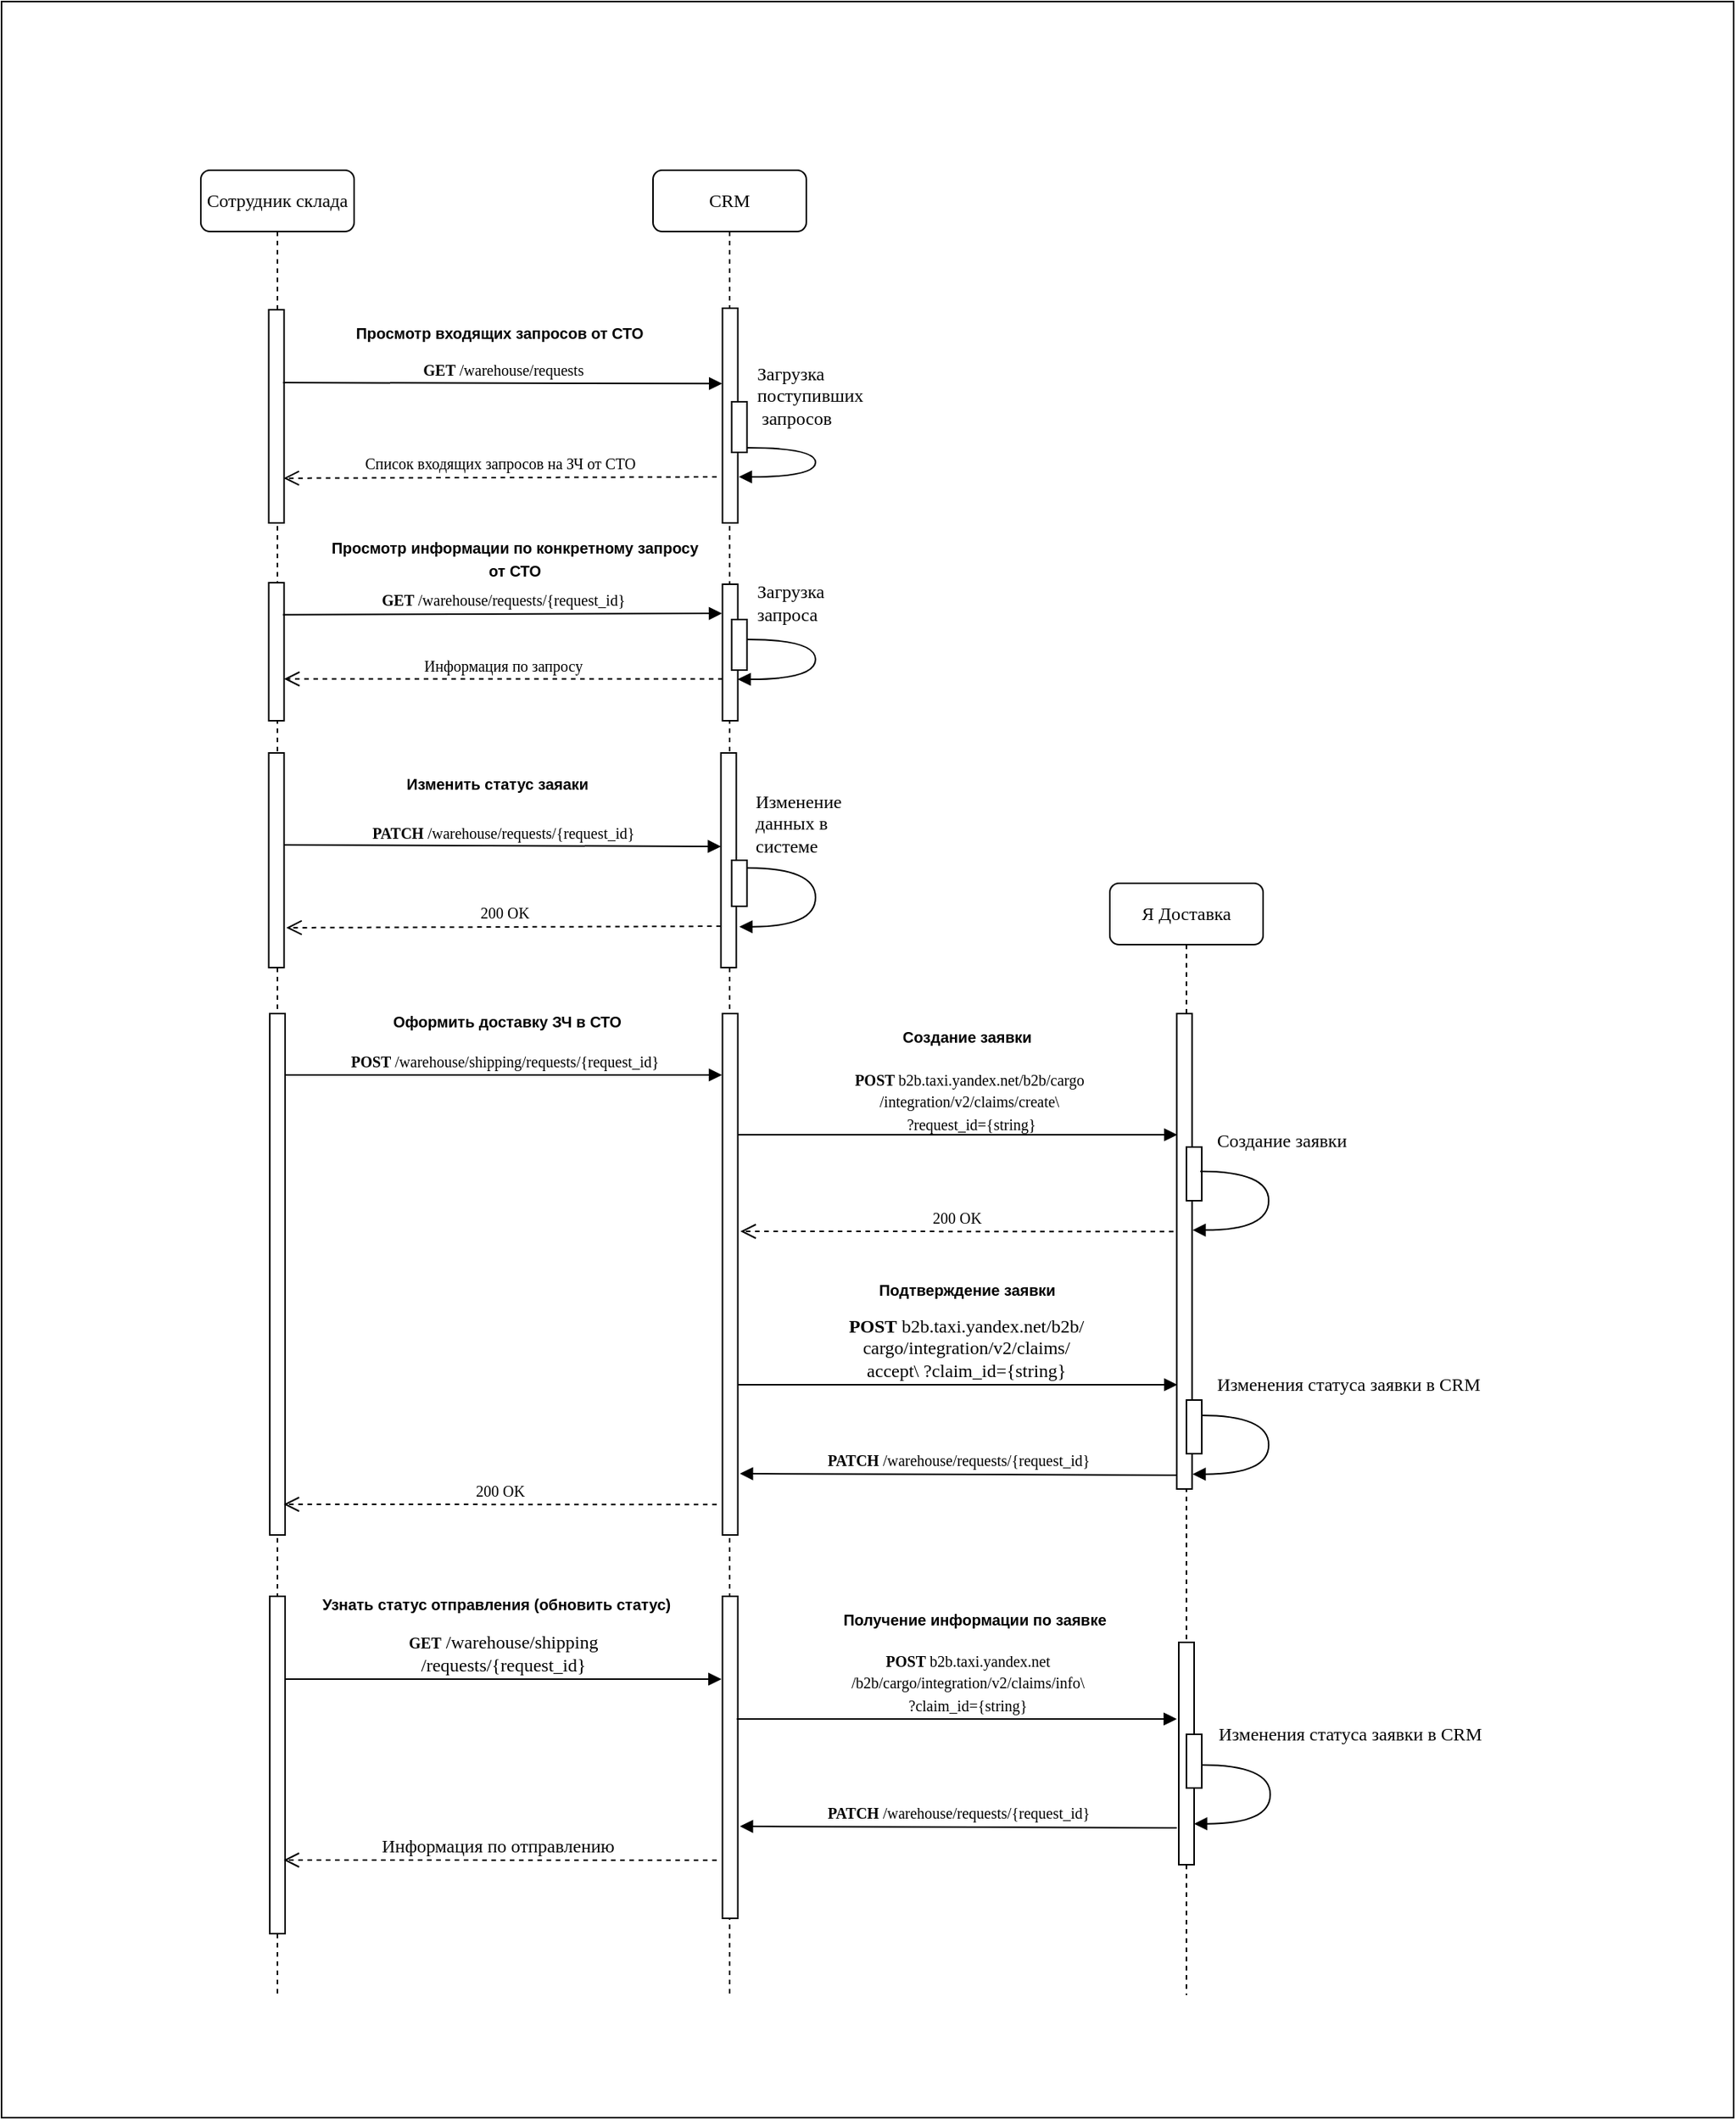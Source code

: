 <mxfile version="21.1.2" type="device">
  <diagram name="Page-1" id="13e1069c-82ec-6db2-03f1-153e76fe0fe0">
    <mxGraphModel dx="2120" dy="-313" grid="1" gridSize="10" guides="1" tooltips="1" connect="1" arrows="1" fold="1" page="1" pageScale="1" pageWidth="1100" pageHeight="850" background="none" math="0" shadow="0">
      <root>
        <mxCell id="0" />
        <mxCell id="1" parent="0" />
        <mxCell id="sD0t3QQg0HTd4MIBl3j6-1" value="" style="rounded=0;whiteSpace=wrap;html=1;" vertex="1" parent="1">
          <mxGeometry x="980" y="2460" width="1130" height="1380" as="geometry" />
        </mxCell>
        <mxCell id="sD0t3QQg0HTd4MIBl3j6-53" value="Сотрудник склада" style="shape=umlLifeline;perimeter=lifelinePerimeter;whiteSpace=wrap;html=1;container=1;collapsible=0;recursiveResize=0;outlineConnect=0;rounded=1;shadow=0;comic=0;labelBackgroundColor=none;strokeWidth=1;fontFamily=Verdana;fontSize=12;align=center;" vertex="1" parent="1">
          <mxGeometry x="1110" y="2570" width="100" height="1190" as="geometry" />
        </mxCell>
        <mxCell id="sD0t3QQg0HTd4MIBl3j6-54" value="" style="html=1;points=[];perimeter=orthogonalPerimeter;rounded=0;shadow=0;comic=0;labelBackgroundColor=none;strokeWidth=1;fontFamily=Verdana;fontSize=12;align=center;" vertex="1" parent="sD0t3QQg0HTd4MIBl3j6-53">
          <mxGeometry x="44.31" y="91" width="10" height="139" as="geometry" />
        </mxCell>
        <mxCell id="sD0t3QQg0HTd4MIBl3j6-55" value="" style="html=1;points=[];perimeter=orthogonalPerimeter;rounded=0;shadow=0;comic=0;labelBackgroundColor=none;strokeWidth=1;fontFamily=Verdana;fontSize=12;align=center;" vertex="1" parent="sD0t3QQg0HTd4MIBl3j6-53">
          <mxGeometry x="44.31" y="269" width="10" height="90" as="geometry" />
        </mxCell>
        <mxCell id="sD0t3QQg0HTd4MIBl3j6-56" value="" style="html=1;points=[];perimeter=orthogonalPerimeter;rounded=0;shadow=0;comic=0;labelBackgroundColor=none;strokeWidth=1;fontFamily=Verdana;fontSize=12;align=center;" vertex="1" parent="sD0t3QQg0HTd4MIBl3j6-53">
          <mxGeometry x="44.31" y="380" width="10" height="140" as="geometry" />
        </mxCell>
        <mxCell id="sD0t3QQg0HTd4MIBl3j6-57" value="" style="html=1;points=[];perimeter=orthogonalPerimeter;rounded=0;shadow=0;comic=0;labelBackgroundColor=none;strokeWidth=1;fontFamily=Verdana;fontSize=12;align=center;" vertex="1" parent="sD0t3QQg0HTd4MIBl3j6-53">
          <mxGeometry x="45" y="550" width="10" height="340" as="geometry" />
        </mxCell>
        <mxCell id="sD0t3QQg0HTd4MIBl3j6-58" value="" style="html=1;points=[];perimeter=orthogonalPerimeter;rounded=0;shadow=0;comic=0;labelBackgroundColor=none;strokeWidth=1;fontFamily=Verdana;fontSize=12;align=center;" vertex="1" parent="sD0t3QQg0HTd4MIBl3j6-53">
          <mxGeometry x="45" y="930" width="10" height="220" as="geometry" />
        </mxCell>
        <mxCell id="sD0t3QQg0HTd4MIBl3j6-59" value="CRM" style="shape=umlLifeline;perimeter=lifelinePerimeter;whiteSpace=wrap;html=1;container=1;collapsible=0;recursiveResize=0;outlineConnect=0;rounded=1;shadow=0;comic=0;labelBackgroundColor=none;strokeWidth=1;fontFamily=Verdana;fontSize=12;align=center;" vertex="1" parent="1">
          <mxGeometry x="1405" y="2570" width="100" height="1190" as="geometry" />
        </mxCell>
        <mxCell id="sD0t3QQg0HTd4MIBl3j6-60" value="" style="html=1;points=[];perimeter=orthogonalPerimeter;rounded=0;shadow=0;comic=0;labelBackgroundColor=none;strokeWidth=1;fontFamily=Verdana;fontSize=12;align=center;" vertex="1" parent="sD0t3QQg0HTd4MIBl3j6-59">
          <mxGeometry x="45.31" y="90" width="10" height="140" as="geometry" />
        </mxCell>
        <mxCell id="sD0t3QQg0HTd4MIBl3j6-61" value="" style="html=1;points=[];perimeter=orthogonalPerimeter;rounded=0;shadow=0;comic=0;labelBackgroundColor=none;strokeWidth=1;fontFamily=Verdana;fontSize=12;align=center;" vertex="1" parent="sD0t3QQg0HTd4MIBl3j6-59">
          <mxGeometry x="51.31" y="151" width="10" height="33" as="geometry" />
        </mxCell>
        <mxCell id="sD0t3QQg0HTd4MIBl3j6-62" value="" style="html=1;points=[];perimeter=orthogonalPerimeter;rounded=0;shadow=0;comic=0;labelBackgroundColor=none;strokeWidth=1;fontFamily=Verdana;fontSize=12;align=center;" vertex="1" parent="sD0t3QQg0HTd4MIBl3j6-59">
          <mxGeometry x="45.31" y="270" width="10" height="89" as="geometry" />
        </mxCell>
        <mxCell id="sD0t3QQg0HTd4MIBl3j6-63" value="" style="html=1;points=[];perimeter=orthogonalPerimeter;rounded=0;shadow=0;comic=0;labelBackgroundColor=none;strokeWidth=1;fontFamily=Verdana;fontSize=12;align=center;" vertex="1" parent="sD0t3QQg0HTd4MIBl3j6-59">
          <mxGeometry x="51.31" y="293" width="10" height="33" as="geometry" />
        </mxCell>
        <mxCell id="sD0t3QQg0HTd4MIBl3j6-64" value="" style="html=1;points=[];perimeter=orthogonalPerimeter;rounded=0;shadow=0;comic=0;labelBackgroundColor=none;strokeWidth=1;fontFamily=Verdana;fontSize=12;align=center;" vertex="1" parent="sD0t3QQg0HTd4MIBl3j6-59">
          <mxGeometry x="44.31" y="380" width="10" height="140" as="geometry" />
        </mxCell>
        <mxCell id="sD0t3QQg0HTd4MIBl3j6-65" value="" style="html=1;points=[];perimeter=orthogonalPerimeter;rounded=0;shadow=0;comic=0;labelBackgroundColor=none;strokeWidth=1;fontFamily=Verdana;fontSize=12;align=center;" vertex="1" parent="sD0t3QQg0HTd4MIBl3j6-59">
          <mxGeometry x="51.31" y="450" width="10" height="30" as="geometry" />
        </mxCell>
        <mxCell id="sD0t3QQg0HTd4MIBl3j6-66" value="Изменение&lt;br&gt;данных в &lt;br&gt;системе" style="html=1;verticalAlign=bottom;endArrow=block;labelBackgroundColor=none;fontFamily=Verdana;fontSize=12;elbow=vertical;edgeStyle=orthogonalEdgeStyle;curved=1;entryX=1;entryY=0.286;entryPerimeter=0;align=left;" edge="1" parent="sD0t3QQg0HTd4MIBl3j6-59">
          <mxGeometry x="-0.944" y="5" relative="1" as="geometry">
            <mxPoint x="61.31" y="455.04" as="sourcePoint" />
            <mxPoint x="56.313" y="493.373" as="targetPoint" />
            <Array as="points">
              <mxPoint x="105.98" y="455.04" />
              <mxPoint x="105.98" y="493.04" />
            </Array>
            <mxPoint as="offset" />
          </mxGeometry>
        </mxCell>
        <mxCell id="sD0t3QQg0HTd4MIBl3j6-67" value="Загрузка &lt;br&gt;поступивших&lt;br&gt;&amp;nbsp;запросов" style="html=1;verticalAlign=bottom;endArrow=block;labelBackgroundColor=none;fontFamily=Verdana;fontSize=12;elbow=vertical;edgeStyle=orthogonalEdgeStyle;curved=1;align=left;" edge="1" parent="sD0t3QQg0HTd4MIBl3j6-59">
          <mxGeometry x="-0.923" y="10" relative="1" as="geometry">
            <mxPoint x="61.31" y="181" as="sourcePoint" />
            <mxPoint x="56" y="200" as="targetPoint" />
            <Array as="points">
              <mxPoint x="106" y="181" />
              <mxPoint x="106" y="200" />
              <mxPoint x="56" y="200" />
            </Array>
            <mxPoint as="offset" />
          </mxGeometry>
        </mxCell>
        <mxCell id="sD0t3QQg0HTd4MIBl3j6-68" value="&lt;b&gt;&lt;font style=&quot;font-size: 10px;&quot;&gt;Просмотр информации по конкретному запросу от СТО&lt;/font&gt;&lt;/b&gt;" style="text;html=1;strokeColor=none;fillColor=none;align=center;verticalAlign=middle;whiteSpace=wrap;rounded=0;" vertex="1" parent="sD0t3QQg0HTd4MIBl3j6-59">
          <mxGeometry x="-215" y="238" width="250" height="30" as="geometry" />
        </mxCell>
        <mxCell id="sD0t3QQg0HTd4MIBl3j6-69" value="" style="html=1;points=[];perimeter=orthogonalPerimeter;rounded=0;shadow=0;comic=0;labelBackgroundColor=none;strokeWidth=1;fontFamily=Verdana;fontSize=12;align=center;" vertex="1" parent="sD0t3QQg0HTd4MIBl3j6-59">
          <mxGeometry x="45.31" y="550" width="10" height="340" as="geometry" />
        </mxCell>
        <mxCell id="sD0t3QQg0HTd4MIBl3j6-70" value="" style="html=1;points=[];perimeter=orthogonalPerimeter;rounded=0;shadow=0;comic=0;labelBackgroundColor=none;strokeWidth=1;fontFamily=Verdana;fontSize=12;align=center;" vertex="1" parent="sD0t3QQg0HTd4MIBl3j6-59">
          <mxGeometry x="45.31" y="930" width="10" height="210" as="geometry" />
        </mxCell>
        <mxCell id="sD0t3QQg0HTd4MIBl3j6-71" value="&lt;font style=&quot;font-size: 10px;&quot;&gt;&lt;b&gt;GET&lt;/b&gt; /warehouse/requests&lt;/font&gt;" style="html=1;verticalAlign=bottom;endArrow=block;labelBackgroundColor=none;fontFamily=Verdana;fontSize=12;exitX=0.943;exitY=0.342;exitDx=0;exitDy=0;exitPerimeter=0;entryX=-0.021;entryY=0.351;entryDx=0;entryDy=0;entryPerimeter=0;" edge="1" parent="1" source="sD0t3QQg0HTd4MIBl3j6-54" target="sD0t3QQg0HTd4MIBl3j6-60">
          <mxGeometry relative="1" as="geometry">
            <mxPoint x="1170.31" y="2721" as="sourcePoint" />
            <mxPoint x="1450.31" y="2723" as="targetPoint" />
          </mxGeometry>
        </mxCell>
        <mxCell id="sD0t3QQg0HTd4MIBl3j6-72" value="&lt;b&gt;&lt;font style=&quot;font-size: 10px;&quot;&gt;Просмотр входящих запросов от СТО&lt;/font&gt;&lt;/b&gt;" style="text;html=1;strokeColor=none;fillColor=none;align=center;verticalAlign=middle;whiteSpace=wrap;rounded=0;" vertex="1" parent="1">
          <mxGeometry x="1180.31" y="2661" width="250" height="30" as="geometry" />
        </mxCell>
        <mxCell id="sD0t3QQg0HTd4MIBl3j6-73" value="&lt;font style=&quot;font-size: 10px;&quot;&gt;Список входящих запросов на ЗЧ от СТО&lt;/font&gt;" style="html=1;verticalAlign=bottom;endArrow=open;dashed=1;endSize=8;labelBackgroundColor=none;fontFamily=Verdana;fontSize=12;exitX=-0.244;exitY=0.723;exitDx=0;exitDy=0;exitPerimeter=0;" edge="1" parent="1">
          <mxGeometry x="0.002" relative="1" as="geometry">
            <mxPoint x="1164" y="2770.86" as="targetPoint" />
            <mxPoint x="1446.56" y="2770" as="sourcePoint" />
            <mxPoint as="offset" />
          </mxGeometry>
        </mxCell>
        <mxCell id="sD0t3QQg0HTd4MIBl3j6-74" value="&lt;font style=&quot;font-size: 10px;&quot;&gt;&lt;b&gt;GET&lt;/b&gt; /warehouse/requests/{request_id}&lt;/font&gt;" style="html=1;verticalAlign=bottom;endArrow=block;labelBackgroundColor=none;fontFamily=Verdana;fontSize=12;exitX=0.931;exitY=0.232;exitDx=0;exitDy=0;exitPerimeter=0;" edge="1" parent="1" source="sD0t3QQg0HTd4MIBl3j6-55">
          <mxGeometry x="0.003" relative="1" as="geometry">
            <mxPoint x="1168.31" y="2890" as="sourcePoint" />
            <mxPoint x="1450" y="2859" as="targetPoint" />
            <mxPoint as="offset" />
          </mxGeometry>
        </mxCell>
        <mxCell id="sD0t3QQg0HTd4MIBl3j6-75" value="&lt;font style=&quot;font-size: 10px;&quot;&gt;Информация по запросу&lt;/font&gt;" style="html=1;verticalAlign=bottom;endArrow=open;dashed=1;endSize=8;labelBackgroundColor=none;fontFamily=Verdana;fontSize=12;exitX=0.013;exitY=0.595;exitDx=0;exitDy=0;exitPerimeter=0;" edge="1" parent="1">
          <mxGeometry x="-0.001" relative="1" as="geometry">
            <mxPoint x="1164.31" y="2901.755" as="targetPoint" />
            <mxPoint x="1450.44" y="2901.755" as="sourcePoint" />
            <mxPoint as="offset" />
          </mxGeometry>
        </mxCell>
        <mxCell id="sD0t3QQg0HTd4MIBl3j6-76" value="&lt;font style=&quot;font-size: 10px;&quot;&gt;&lt;b&gt;PATCH&lt;/b&gt; /warehouse/requests/{request_id}&lt;/font&gt;" style="html=1;verticalAlign=bottom;endArrow=block;labelBackgroundColor=none;fontFamily=Verdana;fontSize=12;exitX=0.981;exitY=0.272;exitDx=0;exitDy=0;exitPerimeter=0;" edge="1" parent="1">
          <mxGeometry x="0.003" relative="1" as="geometry">
            <mxPoint x="1164.31" y="3010" as="sourcePoint" />
            <mxPoint x="1449.31" y="3011" as="targetPoint" />
            <mxPoint as="offset" />
          </mxGeometry>
        </mxCell>
        <mxCell id="sD0t3QQg0HTd4MIBl3j6-77" value="&lt;font style=&quot;font-size: 10px;&quot;&gt;200 OK&lt;/font&gt;" style="html=1;verticalAlign=bottom;endArrow=open;dashed=1;endSize=8;labelBackgroundColor=none;fontFamily=Verdana;fontSize=12;exitX=-0.086;exitY=0.886;exitDx=0;exitDy=0;exitPerimeter=0;" edge="1" parent="1">
          <mxGeometry x="-0.001" relative="1" as="geometry">
            <mxPoint x="1165.75" y="3064" as="targetPoint" />
            <mxPoint x="1449.31" y="3063" as="sourcePoint" />
            <mxPoint as="offset" />
          </mxGeometry>
        </mxCell>
        <mxCell id="sD0t3QQg0HTd4MIBl3j6-78" value="Я Доставка" style="shape=umlLifeline;perimeter=lifelinePerimeter;whiteSpace=wrap;html=1;container=1;collapsible=0;recursiveResize=0;outlineConnect=0;rounded=1;shadow=0;comic=0;labelBackgroundColor=none;strokeWidth=1;fontFamily=Verdana;fontSize=12;align=center;" vertex="1" parent="1">
          <mxGeometry x="1703" y="3035" width="100" height="725" as="geometry" />
        </mxCell>
        <mxCell id="sD0t3QQg0HTd4MIBl3j6-79" value="" style="html=1;points=[];perimeter=orthogonalPerimeter;rounded=0;shadow=0;comic=0;labelBackgroundColor=none;strokeWidth=1;fontFamily=Verdana;fontSize=12;align=center;" vertex="1" parent="sD0t3QQg0HTd4MIBl3j6-78">
          <mxGeometry x="45" y="495" width="10" height="145" as="geometry" />
        </mxCell>
        <mxCell id="sD0t3QQg0HTd4MIBl3j6-80" value="" style="html=1;points=[];perimeter=orthogonalPerimeter;rounded=0;shadow=0;comic=0;labelBackgroundColor=none;strokeWidth=1;fontFamily=Verdana;fontSize=12;align=center;" vertex="1" parent="sD0t3QQg0HTd4MIBl3j6-78">
          <mxGeometry x="50" y="555" width="10" height="35" as="geometry" />
        </mxCell>
        <mxCell id="sD0t3QQg0HTd4MIBl3j6-81" value="Изменения статуса заявки в CRM" style="html=1;verticalAlign=bottom;endArrow=block;labelBackgroundColor=none;fontFamily=Verdana;fontSize=12;elbow=vertical;edgeStyle=orthogonalEdgeStyle;curved=1;entryX=1;entryY=0.286;entryPerimeter=0;align=left;" edge="1" parent="sD0t3QQg0HTd4MIBl3j6-78">
          <mxGeometry x="-0.879" y="11" relative="1" as="geometry">
            <mxPoint x="60" y="575.02" as="sourcePoint" />
            <mxPoint x="55.003" y="613.353" as="targetPoint" />
            <Array as="points">
              <mxPoint x="104.67" y="575.02" />
              <mxPoint x="104.67" y="613.02" />
            </Array>
            <mxPoint x="1" as="offset" />
          </mxGeometry>
        </mxCell>
        <mxCell id="sD0t3QQg0HTd4MIBl3j6-82" value="Изменения статуса заявки в CRM" style="html=1;verticalAlign=bottom;endArrow=block;labelBackgroundColor=none;fontFamily=Verdana;fontSize=12;elbow=vertical;edgeStyle=orthogonalEdgeStyle;curved=1;entryX=1;entryY=0.286;entryPerimeter=0;align=left;" edge="1" parent="sD0t3QQg0HTd4MIBl3j6-78">
          <mxGeometry x="-0.879" y="11" relative="1" as="geometry">
            <mxPoint x="59" y="347.02" as="sourcePoint" />
            <mxPoint x="54.003" y="385.353" as="targetPoint" />
            <Array as="points">
              <mxPoint x="103.67" y="347.02" />
              <mxPoint x="103.67" y="385.02" />
            </Array>
            <mxPoint x="1" as="offset" />
          </mxGeometry>
        </mxCell>
        <mxCell id="sD0t3QQg0HTd4MIBl3j6-83" value="&lt;b&gt;&lt;font style=&quot;font-size: 10px;&quot;&gt;Изменить статус заяаки&amp;nbsp;&lt;/font&gt;&lt;/b&gt;" style="text;html=1;strokeColor=none;fillColor=none;align=center;verticalAlign=middle;whiteSpace=wrap;rounded=0;" vertex="1" parent="1">
          <mxGeometry x="1180.31" y="2955" width="250" height="30" as="geometry" />
        </mxCell>
        <mxCell id="sD0t3QQg0HTd4MIBl3j6-84" value="Загрузка &lt;br&gt;запроса" style="html=1;verticalAlign=bottom;endArrow=block;labelBackgroundColor=none;fontFamily=Verdana;fontSize=12;elbow=vertical;edgeStyle=orthogonalEdgeStyle;curved=1;entryX=0.885;entryY=0.62;entryPerimeter=0;align=left;entryDx=0;entryDy=0;" edge="1" parent="1">
          <mxGeometry x="-0.923" y="7" relative="1" as="geometry">
            <mxPoint x="1466.31" y="2876" as="sourcePoint" />
            <mxPoint x="1460.16" y="2901.6" as="targetPoint" />
            <Array as="points">
              <mxPoint x="1511" y="2876" />
              <mxPoint x="1511" y="2902" />
              <mxPoint x="1460" y="2902" />
            </Array>
            <mxPoint as="offset" />
          </mxGeometry>
        </mxCell>
        <mxCell id="sD0t3QQg0HTd4MIBl3j6-85" value="&lt;font style=&quot;font-size: 10px;&quot;&gt;&lt;b&gt;POST&lt;/b&gt; /warehouse/shipping/requests/{request_id}&lt;/font&gt;" style="html=1;verticalAlign=bottom;endArrow=block;labelBackgroundColor=none;fontFamily=Verdana;fontSize=12;" edge="1" parent="1">
          <mxGeometry x="0.001" relative="1" as="geometry">
            <mxPoint x="1165.31" y="3160" as="sourcePoint" />
            <mxPoint x="1450" y="3160" as="targetPoint" />
            <mxPoint as="offset" />
          </mxGeometry>
        </mxCell>
        <mxCell id="sD0t3QQg0HTd4MIBl3j6-86" value="&lt;font style=&quot;font-size: 10px;&quot;&gt;200 OK&lt;/font&gt;" style="html=1;verticalAlign=bottom;endArrow=open;dashed=1;endSize=8;labelBackgroundColor=none;fontFamily=Verdana;fontSize=12;exitX=-0.244;exitY=0.723;exitDx=0;exitDy=0;exitPerimeter=0;" edge="1" parent="1">
          <mxGeometry x="0.0" relative="1" as="geometry">
            <mxPoint x="1164.03" y="3440" as="targetPoint" />
            <mxPoint x="1446.59" y="3440.14" as="sourcePoint" />
            <mxPoint as="offset" />
          </mxGeometry>
        </mxCell>
        <mxCell id="sD0t3QQg0HTd4MIBl3j6-87" value="" style="html=1;points=[];perimeter=orthogonalPerimeter;rounded=0;shadow=0;comic=0;labelBackgroundColor=none;strokeWidth=1;fontFamily=Verdana;fontSize=12;align=center;" vertex="1" parent="1">
          <mxGeometry x="1746.69" y="3120" width="10" height="310" as="geometry" />
        </mxCell>
        <mxCell id="sD0t3QQg0HTd4MIBl3j6-88" value="" style="html=1;points=[];perimeter=orthogonalPerimeter;rounded=0;shadow=0;comic=0;labelBackgroundColor=none;strokeWidth=1;fontFamily=Verdana;fontSize=12;align=center;" vertex="1" parent="1">
          <mxGeometry x="1753" y="3207" width="10" height="35" as="geometry" />
        </mxCell>
        <mxCell id="sD0t3QQg0HTd4MIBl3j6-89" value="Создание заявки" style="html=1;verticalAlign=bottom;endArrow=block;labelBackgroundColor=none;fontFamily=Verdana;fontSize=12;elbow=vertical;edgeStyle=orthogonalEdgeStyle;curved=1;entryX=1;entryY=0.286;entryPerimeter=0;align=left;" edge="1" parent="1">
          <mxGeometry x="-0.879" y="11" relative="1" as="geometry">
            <mxPoint x="1762" y="3222.83" as="sourcePoint" />
            <mxPoint x="1757.003" y="3261.163" as="targetPoint" />
            <Array as="points">
              <mxPoint x="1806.67" y="3222.83" />
              <mxPoint x="1806.67" y="3260.83" />
            </Array>
            <mxPoint x="1" as="offset" />
          </mxGeometry>
        </mxCell>
        <mxCell id="sD0t3QQg0HTd4MIBl3j6-90" value="" style="html=1;points=[];perimeter=orthogonalPerimeter;rounded=0;shadow=0;comic=0;labelBackgroundColor=none;strokeWidth=1;fontFamily=Verdana;fontSize=12;align=center;" vertex="1" parent="1">
          <mxGeometry x="1753" y="3372" width="10" height="35" as="geometry" />
        </mxCell>
        <mxCell id="sD0t3QQg0HTd4MIBl3j6-91" value="&lt;font style=&quot;font-size: 10px;&quot;&gt;&lt;b&gt;POST &lt;/b&gt;b2b.taxi.yandex.net/b2b/cargo&lt;br&gt;/integration/v2/claims/create\&lt;br&gt;&amp;nbsp;?request_id={string}&lt;/font&gt;" style="html=1;verticalAlign=bottom;endArrow=block;labelBackgroundColor=none;fontFamily=Verdana;fontSize=12;exitX=0.943;exitY=0.342;exitDx=0;exitDy=0;exitPerimeter=0;" edge="1" parent="1">
          <mxGeometry x="0.049" y="-2" relative="1" as="geometry">
            <mxPoint x="1460" y="3199" as="sourcePoint" />
            <mxPoint x="1747" y="3199" as="targetPoint" />
            <mxPoint as="offset" />
          </mxGeometry>
        </mxCell>
        <mxCell id="sD0t3QQg0HTd4MIBl3j6-92" value="&lt;font style=&quot;font-size: 10px;&quot;&gt;200 OK&lt;/font&gt;" style="html=1;verticalAlign=bottom;endArrow=open;dashed=1;endSize=8;labelBackgroundColor=none;fontFamily=Verdana;fontSize=12;exitX=-0.244;exitY=0.723;exitDx=0;exitDy=0;exitPerimeter=0;" edge="1" parent="1">
          <mxGeometry x="0.0" relative="1" as="geometry">
            <mxPoint x="1462" y="3262" as="targetPoint" />
            <mxPoint x="1744.56" y="3262.14" as="sourcePoint" />
            <mxPoint as="offset" />
          </mxGeometry>
        </mxCell>
        <mxCell id="sD0t3QQg0HTd4MIBl3j6-93" value="&lt;b&gt;POST&lt;/b&gt; b2b.taxi.yandex.net/b2b/&lt;br&gt;cargo/integration/v2/claims/&lt;br&gt;accept\ ?claim_id={string}" style="html=1;verticalAlign=bottom;endArrow=block;labelBackgroundColor=none;fontFamily=Verdana;fontSize=12;exitX=0.943;exitY=0.342;exitDx=0;exitDy=0;exitPerimeter=0;" edge="1" parent="1">
          <mxGeometry x="0.045" relative="1" as="geometry">
            <mxPoint x="1460" y="3362" as="sourcePoint" />
            <mxPoint x="1747" y="3362" as="targetPoint" />
            <mxPoint x="-1" as="offset" />
          </mxGeometry>
        </mxCell>
        <mxCell id="sD0t3QQg0HTd4MIBl3j6-94" value="&lt;b style=&quot;border-color: var(--border-color);&quot;&gt;&lt;font style=&quot;font-size: 10px;&quot;&gt;Подтверждение заявки&lt;/font&gt;&lt;/b&gt;" style="text;html=1;strokeColor=none;fillColor=none;align=center;verticalAlign=middle;whiteSpace=wrap;rounded=0;" vertex="1" parent="1">
          <mxGeometry x="1530" y="3285" width="160" height="30" as="geometry" />
        </mxCell>
        <mxCell id="sD0t3QQg0HTd4MIBl3j6-95" value="&lt;b&gt;&lt;font style=&quot;font-size: 10px;&quot;&gt;Создание заявки&lt;/font&gt;&lt;/b&gt;" style="text;html=1;strokeColor=none;fillColor=none;align=center;verticalAlign=middle;whiteSpace=wrap;rounded=0;" vertex="1" parent="1">
          <mxGeometry x="1530" y="3120" width="160" height="30" as="geometry" />
        </mxCell>
        <mxCell id="sD0t3QQg0HTd4MIBl3j6-96" value="&lt;b&gt;&lt;font style=&quot;font-size: 10px;&quot;&gt;Оформить доставку ЗЧ в СТО&lt;/font&gt;&lt;/b&gt;" style="text;html=1;strokeColor=none;fillColor=none;align=center;verticalAlign=middle;whiteSpace=wrap;rounded=0;" vertex="1" parent="1">
          <mxGeometry x="1200" y="3110" width="220" height="30" as="geometry" />
        </mxCell>
        <mxCell id="sD0t3QQg0HTd4MIBl3j6-97" value="&lt;font style=&quot;font-size: 10px;&quot;&gt;&lt;b&gt;PATCH&lt;/b&gt; /warehouse/requests/{request_id}&lt;/font&gt;" style="html=1;verticalAlign=bottom;endArrow=none;labelBackgroundColor=none;fontFamily=Verdana;fontSize=12;exitX=0.981;exitY=0.272;exitDx=0;exitDy=0;exitPerimeter=0;startArrow=block;startFill=1;endFill=0;" edge="1" parent="1">
          <mxGeometry relative="1" as="geometry">
            <mxPoint x="1461.69" y="3420" as="sourcePoint" />
            <mxPoint x="1746.69" y="3421" as="targetPoint" />
            <mxPoint as="offset" />
          </mxGeometry>
        </mxCell>
        <mxCell id="sD0t3QQg0HTd4MIBl3j6-98" value="&lt;span style=&quot;font-size: 10px;&quot;&gt;&lt;b&gt;GET&lt;/b&gt;&lt;/span&gt; /warehouse/shipping&lt;br&gt;/requests/{request_id}" style="html=1;verticalAlign=bottom;endArrow=block;labelBackgroundColor=none;fontFamily=Verdana;fontSize=12;" edge="1" parent="1">
          <mxGeometry x="0.001" relative="1" as="geometry">
            <mxPoint x="1164.97" y="3554" as="sourcePoint" />
            <mxPoint x="1449.66" y="3554" as="targetPoint" />
            <mxPoint as="offset" />
          </mxGeometry>
        </mxCell>
        <mxCell id="sD0t3QQg0HTd4MIBl3j6-99" value="&lt;b&gt;&lt;font style=&quot;font-size: 10px;&quot;&gt;Узнать статус отправления (обновить статус)&lt;/font&gt;&lt;/b&gt;" style="text;html=1;strokeColor=none;fillColor=none;align=center;verticalAlign=middle;whiteSpace=wrap;rounded=0;" vertex="1" parent="1">
          <mxGeometry x="1174.62" y="3490" width="255.69" height="30" as="geometry" />
        </mxCell>
        <mxCell id="sD0t3QQg0HTd4MIBl3j6-100" value="&lt;font style=&quot;font-size: 10px;&quot;&gt;&lt;b&gt;POST&lt;/b&gt; b2b.taxi.yandex.net&lt;br&gt;/b2b/cargo/integration/v2/claims/info\ &lt;br&gt;?claim_id={string}&lt;/font&gt;" style="html=1;verticalAlign=bottom;endArrow=block;labelBackgroundColor=none;fontFamily=Verdana;fontSize=12;exitX=0.943;exitY=0.342;exitDx=0;exitDy=0;exitPerimeter=0;" edge="1" parent="1">
          <mxGeometry x="0.048" relative="1" as="geometry">
            <mxPoint x="1459.69" y="3580" as="sourcePoint" />
            <mxPoint x="1746.69" y="3580" as="targetPoint" />
            <mxPoint as="offset" />
          </mxGeometry>
        </mxCell>
        <mxCell id="sD0t3QQg0HTd4MIBl3j6-101" value="&lt;b&gt;&lt;font style=&quot;font-size: 10px;&quot;&gt;Получение информации по заявке&lt;/font&gt;&lt;/b&gt;" style="text;html=1;strokeColor=none;fillColor=none;align=center;verticalAlign=middle;whiteSpace=wrap;rounded=0;" vertex="1" parent="1">
          <mxGeometry x="1510" y="3500" width="210" height="30" as="geometry" />
        </mxCell>
        <mxCell id="sD0t3QQg0HTd4MIBl3j6-102" value="&lt;font style=&quot;font-size: 10px;&quot;&gt;&lt;b&gt;PATCH&lt;/b&gt; /warehouse/requests/{request_id}&lt;/font&gt;" style="html=1;verticalAlign=bottom;endArrow=none;labelBackgroundColor=none;fontFamily=Verdana;fontSize=12;exitX=0.981;exitY=0.272;exitDx=0;exitDy=0;exitPerimeter=0;startArrow=block;startFill=1;endFill=0;" edge="1" parent="1">
          <mxGeometry x="-0.001" relative="1" as="geometry">
            <mxPoint x="1461.69" y="3650" as="sourcePoint" />
            <mxPoint x="1746.69" y="3651" as="targetPoint" />
            <mxPoint as="offset" />
          </mxGeometry>
        </mxCell>
        <mxCell id="sD0t3QQg0HTd4MIBl3j6-103" value="Информация по отправлению&amp;nbsp;" style="html=1;verticalAlign=bottom;endArrow=open;dashed=1;endSize=8;labelBackgroundColor=none;fontFamily=Verdana;fontSize=12;exitX=-0.244;exitY=0.723;exitDx=0;exitDy=0;exitPerimeter=0;" edge="1" parent="1">
          <mxGeometry x="-0.0" relative="1" as="geometry">
            <mxPoint x="1164.03" y="3672" as="targetPoint" />
            <mxPoint x="1446.59" y="3672.14" as="sourcePoint" />
            <mxPoint as="offset" />
          </mxGeometry>
        </mxCell>
      </root>
    </mxGraphModel>
  </diagram>
</mxfile>
